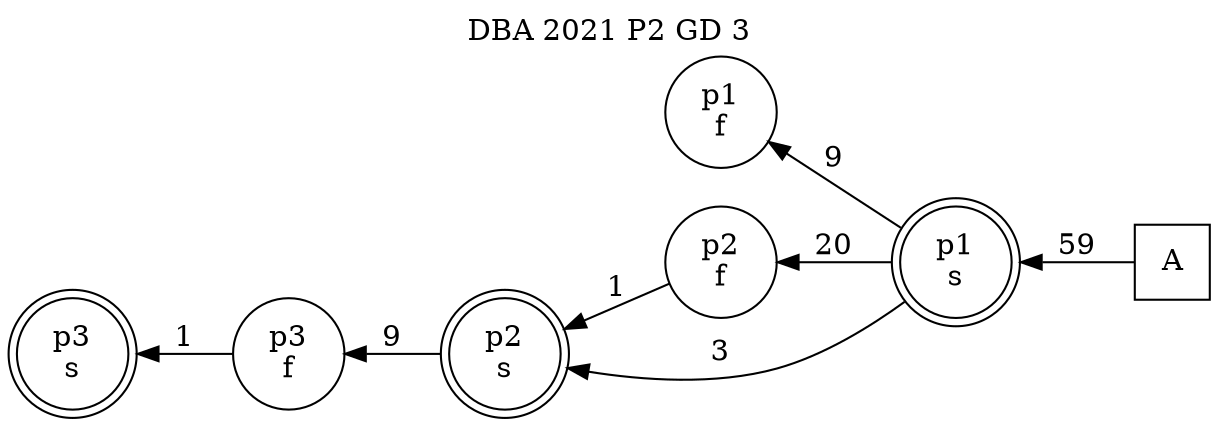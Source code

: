 digraph DBA_2021_P2_GD_3_GOOD {
labelloc="tl"
label= " DBA 2021 P2 GD 3 "
rankdir="RL";
graph [ size=" 10 , 10 !"]

"A" [shape="square" label="A"]
"p1_s" [shape="doublecircle" label="p1
s"]
"p1_f" [shape="circle" label="p1
f"]
"p2_f" [shape="circle" label="p2
f"]
"p2_s" [shape="doublecircle" label="p2
s"]
"p3_f" [shape="circle" label="p3
f"]
"p3_s" [shape="doublecircle" label="p3
s"]
"A" -> "p1_s" [ label=59]
"p1_s" -> "p1_f" [ label=9]
"p1_s" -> "p2_f" [ label=20]
"p1_s" -> "p2_s" [ label=3]
"p2_f" -> "p2_s" [ label=1]
"p2_s" -> "p3_f" [ label=9]
"p3_f" -> "p3_s" [ label=1]
}
